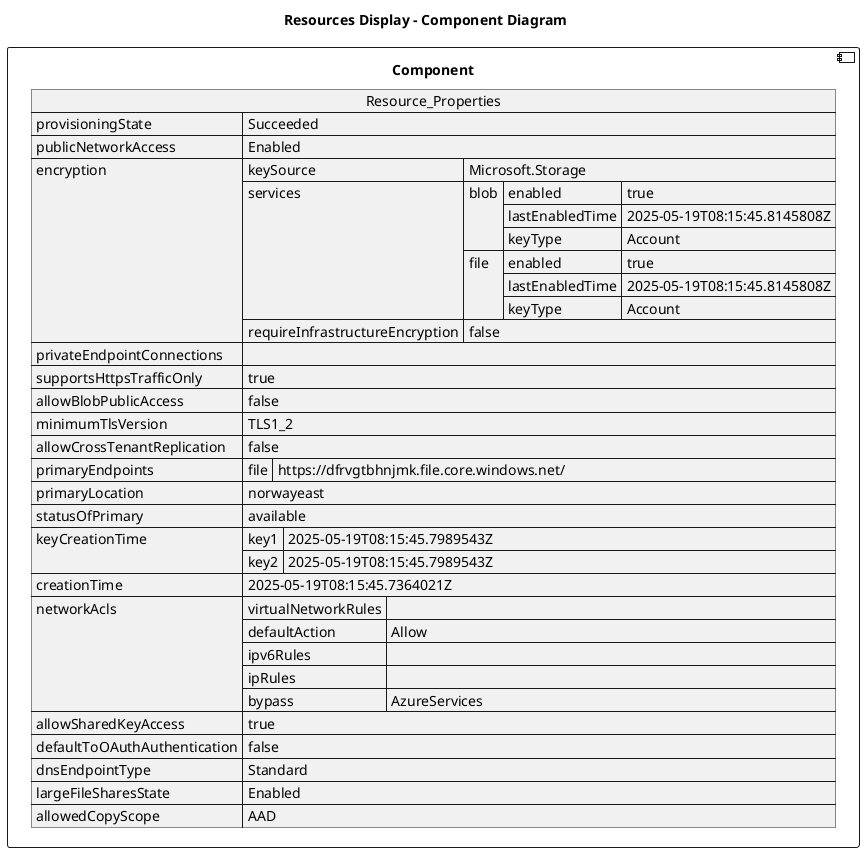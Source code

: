 @startuml

title Resources Display - Component Diagram

component Component {

json  Resource_Properties {
  "provisioningState": "Succeeded",
  "publicNetworkAccess": "Enabled",
  "encryption": {
    "keySource": "Microsoft.Storage",
    "services": {
      "blob": {
        "enabled": true,
        "lastEnabledTime": "2025-05-19T08:15:45.8145808Z",
        "keyType": "Account"
      },
      "file": {
        "enabled": true,
        "lastEnabledTime": "2025-05-19T08:15:45.8145808Z",
        "keyType": "Account"
      }
    },
    "requireInfrastructureEncryption": false
  },
  "privateEndpointConnections": [],
  "supportsHttpsTrafficOnly": true,
  "allowBlobPublicAccess": false,
  "minimumTlsVersion": "TLS1_2",
  "allowCrossTenantReplication": false,
  "primaryEndpoints": {
    "file": "https://dfrvgtbhnjmk.file.core.windows.net/"
  },
  "primaryLocation": "norwayeast",
  "statusOfPrimary": "available",
  "keyCreationTime": {
    "key1": "2025-05-19T08:15:45.7989543Z",
    "key2": "2025-05-19T08:15:45.7989543Z"
  },
  "creationTime": "2025-05-19T08:15:45.7364021Z",
  "networkAcls": {
    "virtualNetworkRules": [],
    "defaultAction": "Allow",
    "ipv6Rules": [],
    "ipRules": [],
    "bypass": "AzureServices"
  },
  "allowSharedKeyAccess": true,
  "defaultToOAuthAuthentication": false,
  "dnsEndpointType": "Standard",
  "largeFileSharesState": "Enabled",
  "allowedCopyScope": "AAD"
}
}
@enduml
